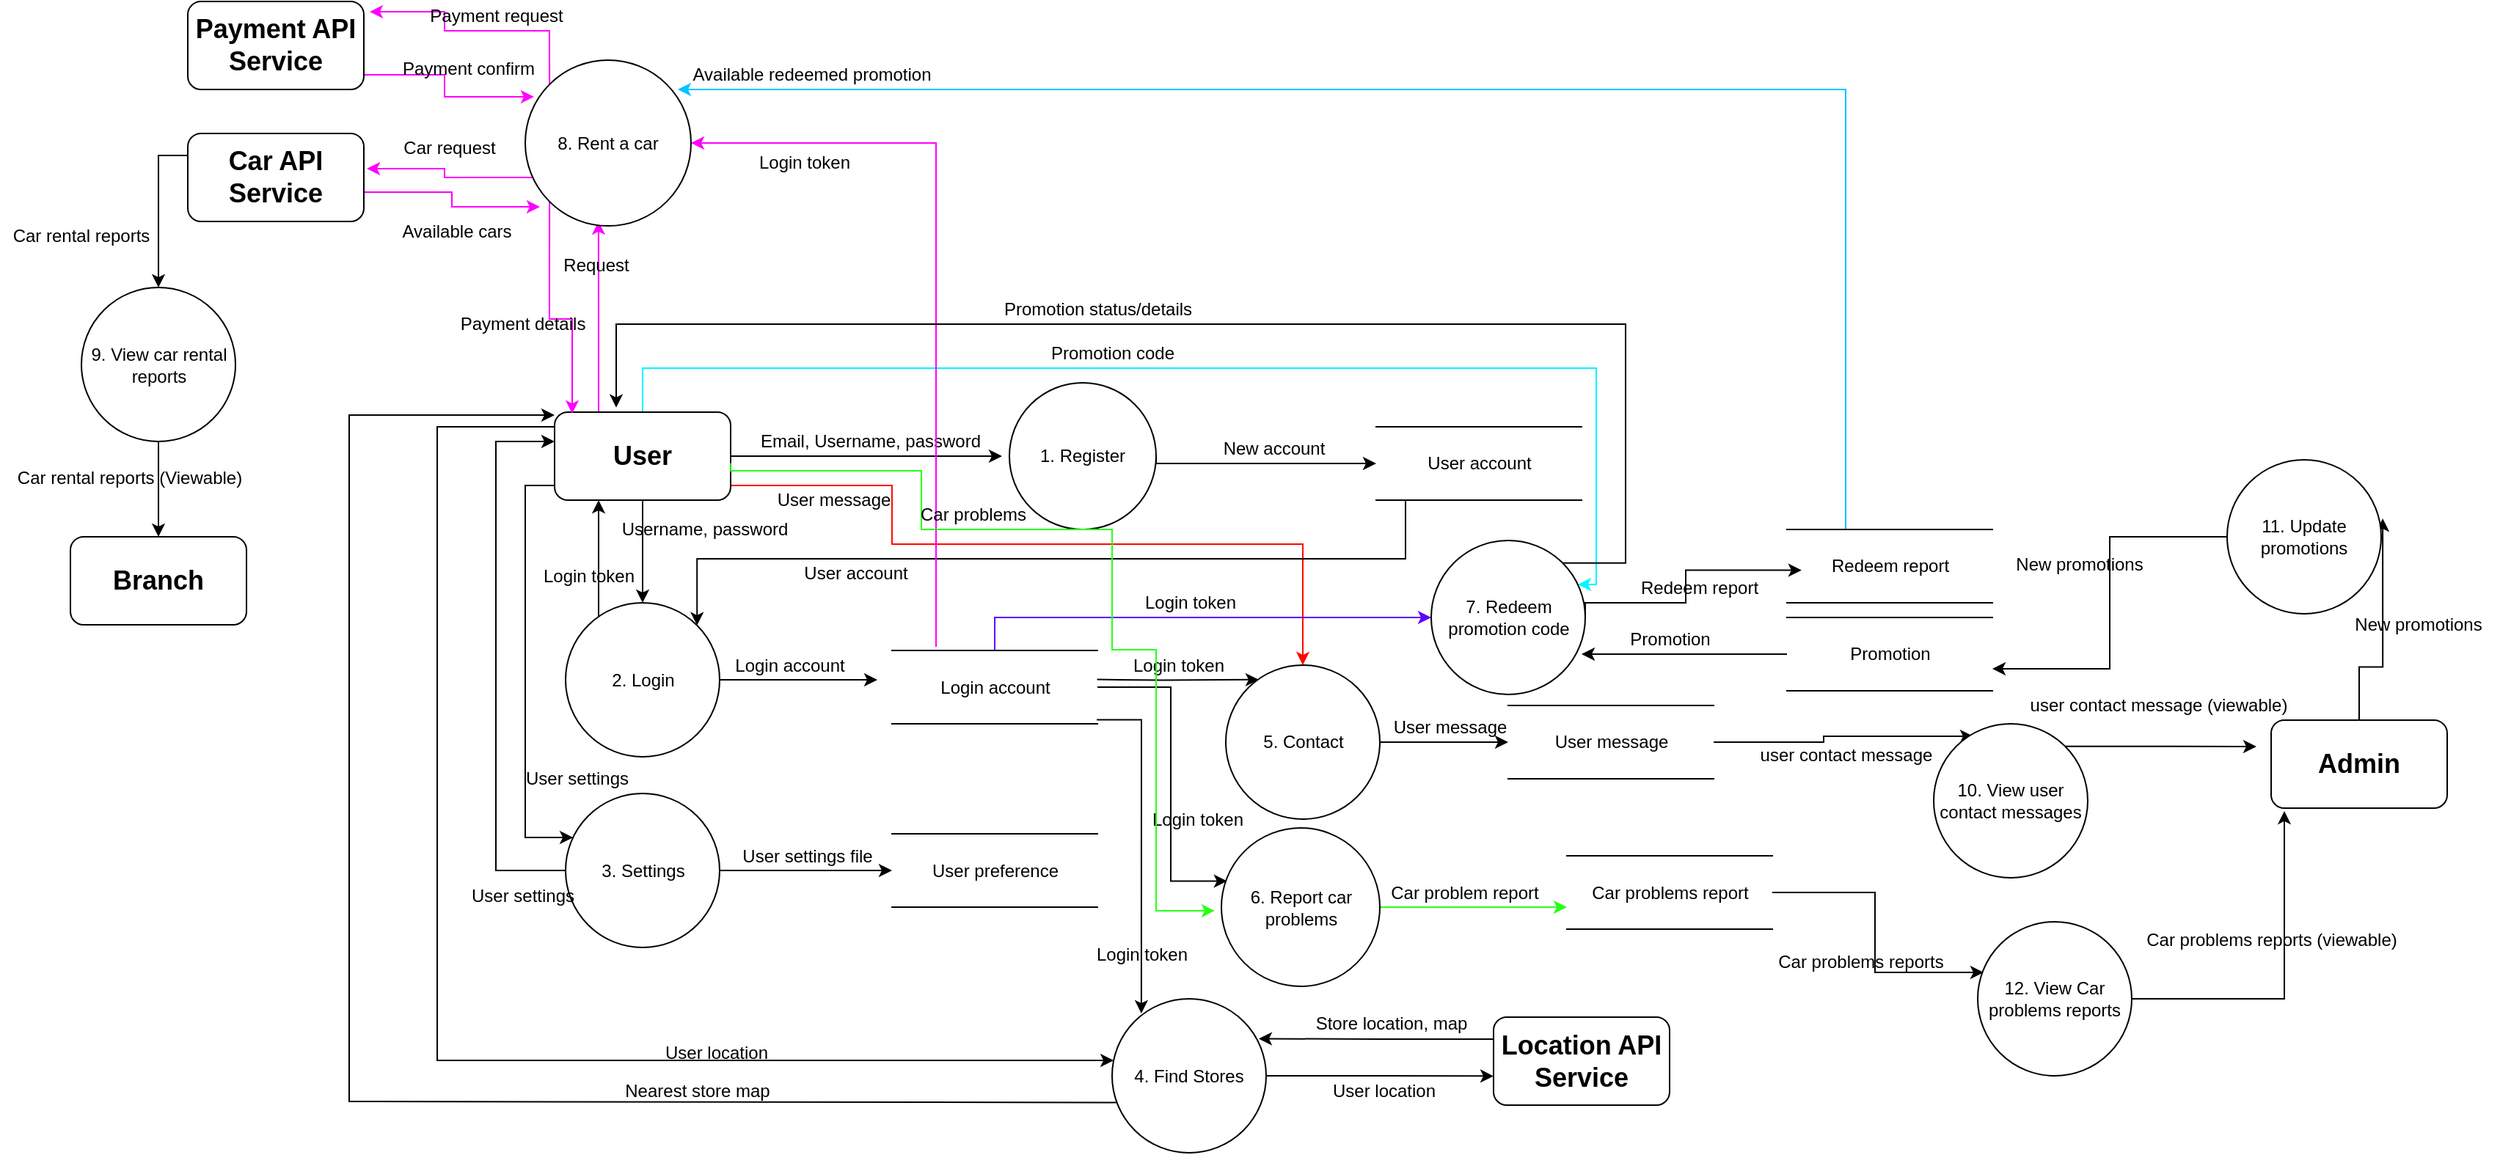 <mxfile version="12.3.3" type="device" pages="1"><diagram id="2X-rle6W2fqOqp_ALnJU" name="Page-1"><mxGraphModel dx="1870" dy="2227" grid="1" gridSize="10" guides="1" tooltips="1" connect="1" arrows="1" fold="1" page="1" pageScale="1" pageWidth="850" pageHeight="1100" math="0" shadow="0"><root><mxCell id="0"/><mxCell id="1" parent="0"/><mxCell id="twBC4N0qRan5lzGOj9nU-288" style="edgeStyle=orthogonalEdgeStyle;rounded=0;orthogonalLoop=1;jettySize=auto;html=1;exitX=1;exitY=0.5;exitDx=0;exitDy=0;entryX=0;entryY=0.375;entryDx=0;entryDy=0;entryPerimeter=0;" edge="1" parent="1" source="twBC4N0qRan5lzGOj9nU-211"><mxGeometry relative="1" as="geometry"><mxPoint x="345" y="70" as="targetPoint"/></mxGeometry></mxCell><mxCell id="twBC4N0qRan5lzGOj9nU-298" style="edgeStyle=orthogonalEdgeStyle;rounded=0;orthogonalLoop=1;jettySize=auto;html=1;exitX=0.5;exitY=1;exitDx=0;exitDy=0;" edge="1" parent="1" source="twBC4N0qRan5lzGOj9nU-211"><mxGeometry relative="1" as="geometry"><mxPoint x="100" y="170" as="targetPoint"/></mxGeometry></mxCell><mxCell id="twBC4N0qRan5lzGOj9nU-312" style="edgeStyle=orthogonalEdgeStyle;rounded=0;orthogonalLoop=1;jettySize=auto;html=1;exitX=0;exitY=0.5;exitDx=0;exitDy=0;" edge="1" parent="1" source="twBC4N0qRan5lzGOj9nU-211" target="twBC4N0qRan5lzGOj9nU-311"><mxGeometry relative="1" as="geometry"><Array as="points"><mxPoint x="40" y="90"/><mxPoint x="20" y="90"/><mxPoint x="20" y="330"/></Array></mxGeometry></mxCell><mxCell id="twBC4N0qRan5lzGOj9nU-353" style="edgeStyle=orthogonalEdgeStyle;rounded=0;orthogonalLoop=1;jettySize=auto;html=1;exitX=1;exitY=0.75;exitDx=0;exitDy=0;strokeColor=#FF0800;" edge="1" parent="1" source="twBC4N0qRan5lzGOj9nU-211" target="twBC4N0qRan5lzGOj9nU-352"><mxGeometry relative="1" as="geometry"><Array as="points"><mxPoint x="160" y="90"/><mxPoint x="270" y="90"/><mxPoint x="270" y="130"/><mxPoint x="550" y="130"/></Array></mxGeometry></mxCell><mxCell id="twBC4N0qRan5lzGOj9nU-381" style="edgeStyle=orthogonalEdgeStyle;rounded=0;orthogonalLoop=1;jettySize=auto;html=1;entryX=0.952;entryY=0.286;entryDx=0;entryDy=0;entryPerimeter=0;strokeColor=#03F7FF;" edge="1" parent="1" source="twBC4N0qRan5lzGOj9nU-211" target="twBC4N0qRan5lzGOj9nU-377"><mxGeometry relative="1" as="geometry"><Array as="points"><mxPoint x="100" y="10"/><mxPoint x="750" y="10"/></Array></mxGeometry></mxCell><mxCell id="twBC4N0qRan5lzGOj9nU-392" style="edgeStyle=orthogonalEdgeStyle;rounded=0;orthogonalLoop=1;jettySize=auto;html=1;exitX=0.25;exitY=0;exitDx=0;exitDy=0;strokeColor=#FF00FF;entryX=0.442;entryY=0.973;entryDx=0;entryDy=0;entryPerimeter=0;" edge="1" parent="1" source="twBC4N0qRan5lzGOj9nU-211" target="twBC4N0qRan5lzGOj9nU-388"><mxGeometry relative="1" as="geometry"><mxPoint x="70" y="-40" as="targetPoint"/><Array as="points"/></mxGeometry></mxCell><mxCell id="twBC4N0qRan5lzGOj9nU-211" value="&lt;font style=&quot;font-size: 18px&quot;&gt;&lt;b&gt;&lt;font style=&quot;font-size: 18px&quot;&gt;User&lt;/font&gt;&lt;/b&gt;&lt;/font&gt;" style="rounded=1;whiteSpace=wrap;html=1;" vertex="1" parent="1"><mxGeometry x="40" y="40" width="120" height="60" as="geometry"/></mxCell><mxCell id="twBC4N0qRan5lzGOj9nU-289" value="Email, Username, password" style="text;html=1;align=center;verticalAlign=middle;resizable=0;points=[];;autosize=1;" vertex="1" parent="1"><mxGeometry x="170" y="50" width="170" height="20" as="geometry"/></mxCell><mxCell id="twBC4N0qRan5lzGOj9nU-295" style="edgeStyle=orthogonalEdgeStyle;rounded=0;orthogonalLoop=1;jettySize=auto;html=1;exitX=1;exitY=0.5;exitDx=0;exitDy=0;" edge="1" parent="1" source="twBC4N0qRan5lzGOj9nU-299" target="twBC4N0qRan5lzGOj9nU-291"><mxGeometry relative="1" as="geometry"><mxPoint x="459.529" y="75" as="sourcePoint"/><Array as="points"><mxPoint x="450" y="75"/></Array></mxGeometry></mxCell><mxCell id="twBC4N0qRan5lzGOj9nU-308" style="edgeStyle=orthogonalEdgeStyle;rounded=0;orthogonalLoop=1;jettySize=auto;html=1;exitX=0.5;exitY=1;exitDx=0;exitDy=0;entryX=1;entryY=0;entryDx=0;entryDy=0;" edge="1" parent="1" source="twBC4N0qRan5lzGOj9nU-291" target="twBC4N0qRan5lzGOj9nU-301"><mxGeometry relative="1" as="geometry"><Array as="points"><mxPoint x="620" y="100"/><mxPoint x="620" y="140"/><mxPoint x="137" y="140"/></Array></mxGeometry></mxCell><mxCell id="twBC4N0qRan5lzGOj9nU-291" value="User account" style="html=1;dashed=0;whitespace=wrap;shape=partialRectangle;right=0;left=0;fillColor=none;" vertex="1" parent="1"><mxGeometry x="600" y="50" width="140" height="50" as="geometry"/></mxCell><mxCell id="twBC4N0qRan5lzGOj9nU-297" value="New account" style="text;html=1;align=center;verticalAlign=middle;resizable=0;points=[];;autosize=1;" vertex="1" parent="1"><mxGeometry x="485" y="55" width="90" height="20" as="geometry"/></mxCell><mxCell id="twBC4N0qRan5lzGOj9nU-299" value="1. Register" style="ellipse;whiteSpace=wrap;html=1;aspect=fixed;" vertex="1" parent="1"><mxGeometry x="350" y="20" width="100" height="100" as="geometry"/></mxCell><mxCell id="twBC4N0qRan5lzGOj9nU-303" style="edgeStyle=orthogonalEdgeStyle;rounded=0;orthogonalLoop=1;jettySize=auto;html=1;" edge="1" parent="1" source="twBC4N0qRan5lzGOj9nU-301"><mxGeometry relative="1" as="geometry"><mxPoint x="260" y="222.5" as="targetPoint"/></mxGeometry></mxCell><mxCell id="twBC4N0qRan5lzGOj9nU-301" value="2. Login" style="ellipse;whiteSpace=wrap;html=1;aspect=fixed;" vertex="1" parent="1"><mxGeometry x="47.5" y="170" width="105" height="105" as="geometry"/></mxCell><mxCell id="twBC4N0qRan5lzGOj9nU-302" value="Username, password" style="text;html=1;align=center;verticalAlign=middle;resizable=0;points=[];;autosize=1;" vertex="1" parent="1"><mxGeometry x="71.5" y="110" width="140" height="20" as="geometry"/></mxCell><mxCell id="twBC4N0qRan5lzGOj9nU-304" value="User preference" style="html=1;dashed=0;whitespace=wrap;shape=partialRectangle;right=0;left=0;fillColor=none;" vertex="1" parent="1"><mxGeometry x="270" y="327.5" width="140" height="50" as="geometry"/></mxCell><mxCell id="twBC4N0qRan5lzGOj9nU-305" value="Login account" style="text;html=1;align=center;verticalAlign=middle;resizable=0;points=[];;autosize=1;" vertex="1" parent="1"><mxGeometry x="155" y="202.5" width="90" height="20" as="geometry"/></mxCell><mxCell id="twBC4N0qRan5lzGOj9nU-306" value="" style="endArrow=classic;html=1;" edge="1" parent="1"><mxGeometry width="50" height="50" relative="1" as="geometry"><mxPoint x="70" y="180" as="sourcePoint"/><mxPoint x="70" y="100" as="targetPoint"/></mxGeometry></mxCell><mxCell id="twBC4N0qRan5lzGOj9nU-307" value="Login token" style="text;html=1;align=center;verticalAlign=middle;resizable=0;points=[];;autosize=1;" vertex="1" parent="1"><mxGeometry x="23" y="142" width="80" height="20" as="geometry"/></mxCell><mxCell id="twBC4N0qRan5lzGOj9nU-309" value="User account" style="text;html=1;align=center;verticalAlign=middle;resizable=0;points=[];;autosize=1;" vertex="1" parent="1"><mxGeometry x="200" y="140" width="90" height="20" as="geometry"/></mxCell><mxCell id="twBC4N0qRan5lzGOj9nU-313" style="edgeStyle=orthogonalEdgeStyle;rounded=0;orthogonalLoop=1;jettySize=auto;html=1;exitX=1;exitY=0.5;exitDx=0;exitDy=0;entryX=0;entryY=0.5;entryDx=0;entryDy=0;" edge="1" parent="1" source="twBC4N0qRan5lzGOj9nU-311" target="twBC4N0qRan5lzGOj9nU-304"><mxGeometry relative="1" as="geometry"><mxPoint x="210" y="353" as="targetPoint"/></mxGeometry></mxCell><mxCell id="twBC4N0qRan5lzGOj9nU-333" style="edgeStyle=orthogonalEdgeStyle;rounded=0;orthogonalLoop=1;jettySize=auto;html=1;exitX=0;exitY=0.5;exitDx=0;exitDy=0;" edge="1" parent="1" source="twBC4N0qRan5lzGOj9nU-311"><mxGeometry relative="1" as="geometry"><mxPoint x="40" y="60" as="targetPoint"/><Array as="points"><mxPoint y="353"/><mxPoint y="60"/></Array></mxGeometry></mxCell><mxCell id="twBC4N0qRan5lzGOj9nU-311" value="3. Settings" style="ellipse;whiteSpace=wrap;html=1;aspect=fixed;" vertex="1" parent="1"><mxGeometry x="47.5" y="300" width="105" height="105" as="geometry"/></mxCell><mxCell id="twBC4N0qRan5lzGOj9nU-346" style="edgeStyle=orthogonalEdgeStyle;rounded=0;orthogonalLoop=1;jettySize=auto;html=1;entryX=0.19;entryY=0.095;entryDx=0;entryDy=0;entryPerimeter=0;exitX=0.997;exitY=0.946;exitDx=0;exitDy=0;exitPerimeter=0;" edge="1" parent="1" source="twBC4N0qRan5lzGOj9nU-314" target="twBC4N0qRan5lzGOj9nU-322"><mxGeometry relative="1" as="geometry"><mxPoint x="480.0" y="440" as="targetPoint"/><mxPoint x="410" y="240" as="sourcePoint"/><Array as="points"><mxPoint x="440" y="250"/></Array></mxGeometry></mxCell><mxCell id="twBC4N0qRan5lzGOj9nU-366" style="edgeStyle=orthogonalEdgeStyle;rounded=0;orthogonalLoop=1;jettySize=auto;html=1;exitX=1;exitY=0.5;exitDx=0;exitDy=0;strokeColor=#000000;entryX=0.036;entryY=0.336;entryDx=0;entryDy=0;entryPerimeter=0;" edge="1" parent="1" source="twBC4N0qRan5lzGOj9nU-314" target="twBC4N0qRan5lzGOj9nU-365"><mxGeometry relative="1" as="geometry"><Array as="points"><mxPoint x="460" y="227"/><mxPoint x="460" y="360"/></Array></mxGeometry></mxCell><mxCell id="twBC4N0qRan5lzGOj9nU-379" style="edgeStyle=orthogonalEdgeStyle;rounded=0;orthogonalLoop=1;jettySize=auto;html=1;exitX=0.5;exitY=0;exitDx=0;exitDy=0;strokeColor=#5D00FF;" edge="1" parent="1" source="twBC4N0qRan5lzGOj9nU-314" target="twBC4N0qRan5lzGOj9nU-377"><mxGeometry relative="1" as="geometry"><Array as="points"><mxPoint x="340" y="180"/></Array></mxGeometry></mxCell><mxCell id="twBC4N0qRan5lzGOj9nU-389" style="edgeStyle=orthogonalEdgeStyle;rounded=0;orthogonalLoop=1;jettySize=auto;html=1;entryX=1;entryY=0.5;entryDx=0;entryDy=0;strokeColor=#FF00FF;" edge="1" parent="1" target="twBC4N0qRan5lzGOj9nU-388"><mxGeometry relative="1" as="geometry"><mxPoint x="300" y="200" as="sourcePoint"/><Array as="points"><mxPoint x="300" y="-143"/></Array></mxGeometry></mxCell><mxCell id="twBC4N0qRan5lzGOj9nU-314" value="Login account" style="html=1;dashed=0;whitespace=wrap;shape=partialRectangle;right=0;left=0;fillColor=none;" vertex="1" parent="1"><mxGeometry x="270" y="202.5" width="140" height="50" as="geometry"/></mxCell><mxCell id="twBC4N0qRan5lzGOj9nU-315" value="User settings file" style="text;html=1;align=center;verticalAlign=middle;resizable=0;points=[];;autosize=1;" vertex="1" parent="1"><mxGeometry x="156.5" y="332.5" width="110" height="20" as="geometry"/></mxCell><mxCell id="twBC4N0qRan5lzGOj9nU-316" value="User settings" style="text;html=1;align=center;verticalAlign=middle;resizable=0;points=[];;autosize=1;" vertex="1" parent="1"><mxGeometry x="10" y="280" width="90" height="20" as="geometry"/></mxCell><mxCell id="twBC4N0qRan5lzGOj9nU-349" style="edgeStyle=orthogonalEdgeStyle;rounded=0;orthogonalLoop=1;jettySize=auto;html=1;exitX=1;exitY=0.5;exitDx=0;exitDy=0;entryX=0;entryY=0.67;entryDx=0;entryDy=0;entryPerimeter=0;" edge="1" parent="1" source="twBC4N0qRan5lzGOj9nU-322" target="twBC4N0qRan5lzGOj9nU-332"><mxGeometry relative="1" as="geometry"/></mxCell><mxCell id="twBC4N0qRan5lzGOj9nU-350" style="edgeStyle=orthogonalEdgeStyle;rounded=0;orthogonalLoop=1;jettySize=auto;html=1;exitX=0.045;exitY=0.673;exitDx=0;exitDy=0;exitPerimeter=0;" edge="1" parent="1" source="twBC4N0qRan5lzGOj9nU-322"><mxGeometry relative="1" as="geometry"><mxPoint x="40" y="42" as="targetPoint"/><Array as="points"><mxPoint x="420" y="511"/><mxPoint x="-100" y="510"/><mxPoint x="-100" y="42"/></Array></mxGeometry></mxCell><mxCell id="twBC4N0qRan5lzGOj9nU-322" value="4. Find Stores" style="ellipse;whiteSpace=wrap;html=1;aspect=fixed;" vertex="1" parent="1"><mxGeometry x="420" y="440" width="105" height="105" as="geometry"/></mxCell><mxCell id="twBC4N0qRan5lzGOj9nU-330" style="edgeStyle=orthogonalEdgeStyle;rounded=0;orthogonalLoop=1;jettySize=auto;html=1;exitX=0;exitY=0.5;exitDx=0;exitDy=0;" edge="1" parent="1" source="twBC4N0qRan5lzGOj9nU-211" target="twBC4N0qRan5lzGOj9nU-322"><mxGeometry relative="1" as="geometry"><mxPoint x="40" y="70" as="sourcePoint"/><mxPoint x="-30" y="405" as="targetPoint"/><Array as="points"><mxPoint x="40" y="50"/><mxPoint x="-40" y="50"/><mxPoint x="-40" y="482"/></Array></mxGeometry></mxCell><mxCell id="twBC4N0qRan5lzGOj9nU-347" style="edgeStyle=orthogonalEdgeStyle;rounded=0;orthogonalLoop=1;jettySize=auto;html=1;exitX=0;exitY=0.25;exitDx=0;exitDy=0;entryX=0.952;entryY=0.259;entryDx=0;entryDy=0;entryPerimeter=0;" edge="1" parent="1" source="twBC4N0qRan5lzGOj9nU-332" target="twBC4N0qRan5lzGOj9nU-322"><mxGeometry relative="1" as="geometry"/></mxCell><mxCell id="twBC4N0qRan5lzGOj9nU-332" value="&lt;font style=&quot;font-size: 18px&quot;&gt;&lt;b&gt;Location API Service&lt;/b&gt;&lt;/font&gt;" style="rounded=1;whiteSpace=wrap;html=1;" vertex="1" parent="1"><mxGeometry x="680" y="452.5" width="120" height="60" as="geometry"/></mxCell><mxCell id="twBC4N0qRan5lzGOj9nU-334" value="User settings" style="text;html=1;align=center;verticalAlign=middle;resizable=0;points=[];;autosize=1;" vertex="1" parent="1"><mxGeometry x="-27" y="360" width="90" height="20" as="geometry"/></mxCell><mxCell id="twBC4N0qRan5lzGOj9nU-336" value="User location" style="text;html=1;align=center;verticalAlign=middle;resizable=0;points=[];;autosize=1;" vertex="1" parent="1"><mxGeometry x="560" y="492.5" width="90" height="20" as="geometry"/></mxCell><mxCell id="twBC4N0qRan5lzGOj9nU-341" value="Store location, map" style="text;html=1;align=center;verticalAlign=middle;resizable=0;points=[];;autosize=1;" vertex="1" parent="1"><mxGeometry x="550" y="447" width="120" height="20" as="geometry"/></mxCell><mxCell id="twBC4N0qRan5lzGOj9nU-345" value="User location" style="text;html=1;align=center;verticalAlign=middle;resizable=0;points=[];;autosize=1;" vertex="1" parent="1"><mxGeometry x="105" y="467" width="90" height="20" as="geometry"/></mxCell><mxCell id="twBC4N0qRan5lzGOj9nU-351" value="Nearest store map" style="text;html=1;align=center;verticalAlign=middle;resizable=0;points=[];;autosize=1;" vertex="1" parent="1"><mxGeometry x="76.5" y="492.5" width="120" height="20" as="geometry"/></mxCell><mxCell id="twBC4N0qRan5lzGOj9nU-363" style="edgeStyle=orthogonalEdgeStyle;rounded=0;orthogonalLoop=1;jettySize=auto;html=1;exitX=1;exitY=0.5;exitDx=0;exitDy=0;strokeColor=#000000;" edge="1" parent="1" source="twBC4N0qRan5lzGOj9nU-352" target="twBC4N0qRan5lzGOj9nU-362"><mxGeometry relative="1" as="geometry"/></mxCell><mxCell id="twBC4N0qRan5lzGOj9nU-352" value="5. Contact" style="ellipse;whiteSpace=wrap;html=1;aspect=fixed;" vertex="1" parent="1"><mxGeometry x="497.5" y="212.5" width="105" height="105" as="geometry"/></mxCell><mxCell id="twBC4N0qRan5lzGOj9nU-354" value="User message" style="text;html=1;align=center;verticalAlign=middle;resizable=0;points=[];;autosize=1;" vertex="1" parent="1"><mxGeometry x="180" y="90" width="100" height="20" as="geometry"/></mxCell><mxCell id="twBC4N0qRan5lzGOj9nU-359" style="edgeStyle=orthogonalEdgeStyle;rounded=0;orthogonalLoop=1;jettySize=auto;html=1;entryX=0.214;entryY=0.094;entryDx=0;entryDy=0;entryPerimeter=0;" edge="1" parent="1" target="twBC4N0qRan5lzGOj9nU-352"><mxGeometry relative="1" as="geometry"><mxPoint x="439.431" y="431.966" as="targetPoint"/><mxPoint x="409.776" y="222.31" as="sourcePoint"/><Array as="points"/></mxGeometry></mxCell><mxCell id="twBC4N0qRan5lzGOj9nU-360" value="Login token" style="text;html=1;align=center;verticalAlign=middle;resizable=0;points=[];;autosize=1;" vertex="1" parent="1"><mxGeometry x="425" y="202.5" width="80" height="20" as="geometry"/></mxCell><mxCell id="twBC4N0qRan5lzGOj9nU-361" value="Login token" style="text;html=1;align=center;verticalAlign=middle;resizable=0;points=[];;autosize=1;" vertex="1" parent="1"><mxGeometry x="400" y="400" width="80" height="20" as="geometry"/></mxCell><mxCell id="twBC4N0qRan5lzGOj9nU-436" style="edgeStyle=orthogonalEdgeStyle;rounded=0;orthogonalLoop=1;jettySize=auto;html=1;exitX=1;exitY=0.5;exitDx=0;exitDy=0;entryX=0.257;entryY=0.081;entryDx=0;entryDy=0;entryPerimeter=0;strokeColor=#000000;" edge="1" parent="1" source="twBC4N0qRan5lzGOj9nU-362" target="twBC4N0qRan5lzGOj9nU-432"><mxGeometry relative="1" as="geometry"/></mxCell><mxCell id="twBC4N0qRan5lzGOj9nU-362" value="User message" style="html=1;dashed=0;whitespace=wrap;shape=partialRectangle;right=0;left=0;fillColor=none;" vertex="1" parent="1"><mxGeometry x="690" y="240" width="140" height="50" as="geometry"/></mxCell><mxCell id="twBC4N0qRan5lzGOj9nU-364" value="User message" style="text;html=1;align=center;verticalAlign=middle;resizable=0;points=[];;autosize=1;" vertex="1" parent="1"><mxGeometry x="600" y="245" width="100" height="20" as="geometry"/></mxCell><mxCell id="twBC4N0qRan5lzGOj9nU-374" style="edgeStyle=orthogonalEdgeStyle;rounded=0;orthogonalLoop=1;jettySize=auto;html=1;entryX=0;entryY=0.7;entryDx=0;entryDy=0;entryPerimeter=0;strokeColor=#29FF19;" edge="1" parent="1" source="twBC4N0qRan5lzGOj9nU-365" target="twBC4N0qRan5lzGOj9nU-368"><mxGeometry relative="1" as="geometry"/></mxCell><mxCell id="twBC4N0qRan5lzGOj9nU-365" value="6. Report car problems" style="ellipse;whiteSpace=wrap;html=1;aspect=fixed;strokeColor=#000000;" vertex="1" parent="1"><mxGeometry x="494.5" y="323.5" width="108" height="108" as="geometry"/></mxCell><mxCell id="twBC4N0qRan5lzGOj9nU-367" value="Login token" style="text;html=1;align=center;verticalAlign=middle;resizable=0;points=[];;autosize=1;" vertex="1" parent="1"><mxGeometry x="437.5" y="307.5" width="80" height="20" as="geometry"/></mxCell><mxCell id="twBC4N0qRan5lzGOj9nU-445" style="edgeStyle=orthogonalEdgeStyle;rounded=0;orthogonalLoop=1;jettySize=auto;html=1;exitX=1;exitY=0.5;exitDx=0;exitDy=0;entryX=0.038;entryY=0.329;entryDx=0;entryDy=0;entryPerimeter=0;strokeColor=#000000;" edge="1" parent="1" source="twBC4N0qRan5lzGOj9nU-368" target="twBC4N0qRan5lzGOj9nU-444"><mxGeometry relative="1" as="geometry"/></mxCell><mxCell id="twBC4N0qRan5lzGOj9nU-368" value="Car problems report" style="html=1;dashed=0;whitespace=wrap;shape=partialRectangle;right=0;left=0;fillColor=none;" vertex="1" parent="1"><mxGeometry x="730" y="342.5" width="140" height="50" as="geometry"/></mxCell><mxCell id="twBC4N0qRan5lzGOj9nU-372" style="edgeStyle=orthogonalEdgeStyle;rounded=0;orthogonalLoop=1;jettySize=auto;html=1;exitX=1;exitY=0.75;exitDx=0;exitDy=0;strokeColor=#29FF19;entryX=-0.042;entryY=0.523;entryDx=0;entryDy=0;entryPerimeter=0;" edge="1" parent="1" target="twBC4N0qRan5lzGOj9nU-365"><mxGeometry relative="1" as="geometry"><mxPoint x="160.143" y="74.786" as="sourcePoint"/><mxPoint x="550" y="202" as="targetPoint"/><Array as="points"><mxPoint x="160" y="80"/><mxPoint x="290" y="80"/><mxPoint x="290" y="120"/><mxPoint x="420" y="120"/><mxPoint x="420" y="202"/><mxPoint x="450" y="202"/><mxPoint x="450" y="380"/></Array></mxGeometry></mxCell><mxCell id="twBC4N0qRan5lzGOj9nU-373" value="Car problems" style="text;html=1;align=center;verticalAlign=middle;resizable=0;points=[];;autosize=1;" vertex="1" parent="1"><mxGeometry x="280" y="100" width="90" height="20" as="geometry"/></mxCell><mxCell id="twBC4N0qRan5lzGOj9nU-375" value="Car problem report" style="text;html=1;align=center;verticalAlign=middle;resizable=0;points=[];;autosize=1;" vertex="1" parent="1"><mxGeometry x="600" y="357.5" width="120" height="20" as="geometry"/></mxCell><mxCell id="twBC4N0qRan5lzGOj9nU-384" style="edgeStyle=orthogonalEdgeStyle;rounded=0;orthogonalLoop=1;jettySize=auto;html=1;exitX=1;exitY=0.5;exitDx=0;exitDy=0;entryX=0.071;entryY=0.556;entryDx=0;entryDy=0;entryPerimeter=0;strokeColor=#000000;" edge="1" parent="1" source="twBC4N0qRan5lzGOj9nU-377" target="twBC4N0qRan5lzGOj9nU-383"><mxGeometry relative="1" as="geometry"><Array as="points"><mxPoint x="743" y="170"/><mxPoint x="811" y="170"/><mxPoint x="811" y="148"/></Array></mxGeometry></mxCell><mxCell id="twBC4N0qRan5lzGOj9nU-386" style="edgeStyle=orthogonalEdgeStyle;rounded=0;orthogonalLoop=1;jettySize=auto;html=1;exitX=1;exitY=0;exitDx=0;exitDy=0;entryX=0.35;entryY=-0.052;entryDx=0;entryDy=0;entryPerimeter=0;strokeColor=#000000;" edge="1" parent="1" source="twBC4N0qRan5lzGOj9nU-377" target="twBC4N0qRan5lzGOj9nU-211"><mxGeometry relative="1" as="geometry"><Array as="points"><mxPoint x="770" y="143"/><mxPoint x="770" y="-20"/><mxPoint x="82" y="-20"/></Array></mxGeometry></mxCell><mxCell id="twBC4N0qRan5lzGOj9nU-377" value="7. Redeem promotion code" style="ellipse;whiteSpace=wrap;html=1;aspect=fixed;" vertex="1" parent="1"><mxGeometry x="637.5" y="127.5" width="105" height="105" as="geometry"/></mxCell><mxCell id="twBC4N0qRan5lzGOj9nU-380" value="Login token" style="text;html=1;align=center;verticalAlign=middle;resizable=0;points=[];;autosize=1;" vertex="1" parent="1"><mxGeometry x="432.5" y="160" width="80" height="20" as="geometry"/></mxCell><mxCell id="twBC4N0qRan5lzGOj9nU-382" value="Promotion code" style="text;html=1;align=center;verticalAlign=middle;resizable=0;points=[];;autosize=1;" vertex="1" parent="1"><mxGeometry x="370" y="-10" width="100" height="20" as="geometry"/></mxCell><mxCell id="twBC4N0qRan5lzGOj9nU-415" style="edgeStyle=orthogonalEdgeStyle;rounded=0;orthogonalLoop=1;jettySize=auto;html=1;exitX=0.5;exitY=0;exitDx=0;exitDy=0;entryX=0.92;entryY=0.177;entryDx=0;entryDy=0;entryPerimeter=0;strokeColor=#00C3FF;" edge="1" parent="1" source="twBC4N0qRan5lzGOj9nU-383" target="twBC4N0qRan5lzGOj9nU-388"><mxGeometry relative="1" as="geometry"><Array as="points"><mxPoint x="920" y="120"/><mxPoint x="920" y="-180"/></Array></mxGeometry></mxCell><mxCell id="twBC4N0qRan5lzGOj9nU-383" value="Redeem report" style="html=1;dashed=0;whitespace=wrap;shape=partialRectangle;right=0;left=0;fillColor=none;" vertex="1" parent="1"><mxGeometry x="880" y="120" width="140" height="50" as="geometry"/></mxCell><mxCell id="twBC4N0qRan5lzGOj9nU-385" value="Redeem report" style="text;html=1;align=center;verticalAlign=middle;resizable=0;points=[];;autosize=1;" vertex="1" parent="1"><mxGeometry x="770" y="150" width="100" height="20" as="geometry"/></mxCell><mxCell id="twBC4N0qRan5lzGOj9nU-387" value="Promotion status/details" style="text;html=1;align=center;verticalAlign=middle;resizable=0;points=[];;autosize=1;" vertex="1" parent="1"><mxGeometry x="335" y="-40" width="150" height="20" as="geometry"/></mxCell><mxCell id="twBC4N0qRan5lzGOj9nU-395" style="edgeStyle=orthogonalEdgeStyle;rounded=0;orthogonalLoop=1;jettySize=auto;html=1;exitX=0;exitY=1;exitDx=0;exitDy=0;entryX=0.1;entryY=0.017;entryDx=0;entryDy=0;entryPerimeter=0;strokeColor=#FF00FF;" edge="1" parent="1" source="twBC4N0qRan5lzGOj9nU-388" target="twBC4N0qRan5lzGOj9nU-211"><mxGeometry relative="1" as="geometry"/></mxCell><mxCell id="twBC4N0qRan5lzGOj9nU-403" style="edgeStyle=orthogonalEdgeStyle;rounded=0;orthogonalLoop=1;jettySize=auto;html=1;exitX=0;exitY=1;exitDx=0;exitDy=0;entryX=1.017;entryY=0.4;entryDx=0;entryDy=0;entryPerimeter=0;strokeColor=#FF00FF;" edge="1" parent="1" source="twBC4N0qRan5lzGOj9nU-388" target="twBC4N0qRan5lzGOj9nU-398"><mxGeometry relative="1" as="geometry"><Array as="points"><mxPoint x="37" y="-120"/><mxPoint x="-35" y="-120"/><mxPoint x="-35" y="-126"/></Array></mxGeometry></mxCell><mxCell id="twBC4N0qRan5lzGOj9nU-406" style="edgeStyle=orthogonalEdgeStyle;rounded=0;orthogonalLoop=1;jettySize=auto;html=1;exitX=0;exitY=0;exitDx=0;exitDy=0;entryX=1.033;entryY=0.117;entryDx=0;entryDy=0;entryPerimeter=0;strokeColor=#FF00FF;" edge="1" parent="1" source="twBC4N0qRan5lzGOj9nU-388" target="twBC4N0qRan5lzGOj9nU-397"><mxGeometry relative="1" as="geometry"><Array as="points"><mxPoint x="37" y="-220"/><mxPoint x="-35" y="-220"/><mxPoint x="-35" y="-233"/></Array></mxGeometry></mxCell><mxCell id="twBC4N0qRan5lzGOj9nU-388" value="8. Rent a car" style="ellipse;whiteSpace=wrap;html=1;aspect=fixed;strokeColor=#000000;" vertex="1" parent="1"><mxGeometry x="20" y="-200" width="113" height="113" as="geometry"/></mxCell><mxCell id="twBC4N0qRan5lzGOj9nU-391" value="Login token" style="text;html=1;align=center;verticalAlign=middle;resizable=0;points=[];;autosize=1;" vertex="1" parent="1"><mxGeometry x="170" y="-140" width="80" height="20" as="geometry"/></mxCell><mxCell id="twBC4N0qRan5lzGOj9nU-394" value="Request" style="text;html=1;align=center;verticalAlign=middle;resizable=0;points=[];;autosize=1;" vertex="1" parent="1"><mxGeometry x="37.5" y="-70" width="60" height="20" as="geometry"/></mxCell><mxCell id="twBC4N0qRan5lzGOj9nU-396" value="Payment details" style="text;html=1;align=center;verticalAlign=middle;resizable=0;points=[];;autosize=1;" vertex="1" parent="1"><mxGeometry x="-32" y="-30" width="100" height="20" as="geometry"/></mxCell><mxCell id="twBC4N0qRan5lzGOj9nU-408" style="edgeStyle=orthogonalEdgeStyle;rounded=0;orthogonalLoop=1;jettySize=auto;html=1;exitX=1;exitY=0.5;exitDx=0;exitDy=0;entryX=0.053;entryY=0.221;entryDx=0;entryDy=0;entryPerimeter=0;strokeColor=#FF00FF;" edge="1" parent="1" source="twBC4N0qRan5lzGOj9nU-397" target="twBC4N0qRan5lzGOj9nU-388"><mxGeometry relative="1" as="geometry"><Array as="points"><mxPoint x="-90" y="-190"/><mxPoint x="-35" y="-190"/><mxPoint x="-35" y="-175"/></Array></mxGeometry></mxCell><mxCell id="twBC4N0qRan5lzGOj9nU-397" value="&lt;b&gt;&lt;font style=&quot;font-size: 18px&quot;&gt;Payment API Service&lt;/font&gt;&lt;/b&gt;" style="rounded=1;whiteSpace=wrap;html=1;" vertex="1" parent="1"><mxGeometry x="-210" y="-240" width="120" height="60" as="geometry"/></mxCell><mxCell id="twBC4N0qRan5lzGOj9nU-402" style="edgeStyle=orthogonalEdgeStyle;rounded=0;orthogonalLoop=1;jettySize=auto;html=1;exitX=1;exitY=0.5;exitDx=0;exitDy=0;strokeColor=#FF00FF;" edge="1" parent="1" source="twBC4N0qRan5lzGOj9nU-398"><mxGeometry relative="1" as="geometry"><mxPoint x="30" y="-100" as="targetPoint"/><Array as="points"><mxPoint x="-90" y="-110"/><mxPoint x="-30" y="-110"/><mxPoint x="-30" y="-100"/></Array></mxGeometry></mxCell><mxCell id="twBC4N0qRan5lzGOj9nU-429" style="edgeStyle=orthogonalEdgeStyle;rounded=0;orthogonalLoop=1;jettySize=auto;html=1;exitX=0;exitY=0.25;exitDx=0;exitDy=0;strokeColor=#000000;" edge="1" parent="1" source="twBC4N0qRan5lzGOj9nU-398" target="twBC4N0qRan5lzGOj9nU-422"><mxGeometry relative="1" as="geometry"/></mxCell><mxCell id="twBC4N0qRan5lzGOj9nU-398" value="&lt;b&gt;&lt;font style=&quot;font-size: 18px&quot;&gt;Car API Service&lt;/font&gt;&lt;/b&gt;" style="rounded=1;whiteSpace=wrap;html=1;" vertex="1" parent="1"><mxGeometry x="-210" y="-150" width="120" height="60" as="geometry"/></mxCell><mxCell id="twBC4N0qRan5lzGOj9nU-404" value="Car request" style="text;html=1;align=center;verticalAlign=middle;resizable=0;points=[];;autosize=1;" vertex="1" parent="1"><mxGeometry x="-72" y="-150" width="80" height="20" as="geometry"/></mxCell><mxCell id="twBC4N0qRan5lzGOj9nU-405" value="Available cars" style="text;html=1;align=center;verticalAlign=middle;resizable=0;points=[];;autosize=1;" vertex="1" parent="1"><mxGeometry x="-72" y="-93" width="90" height="20" as="geometry"/></mxCell><mxCell id="twBC4N0qRan5lzGOj9nU-407" value="Payment request" style="text;html=1;align=center;verticalAlign=middle;resizable=0;points=[];;autosize=1;" vertex="1" parent="1"><mxGeometry x="-55" y="-240" width="110" height="20" as="geometry"/></mxCell><mxCell id="twBC4N0qRan5lzGOj9nU-409" value="Payment confirm" style="text;html=1;align=center;verticalAlign=middle;resizable=0;points=[];;autosize=1;" vertex="1" parent="1"><mxGeometry x="-74" y="-204" width="110" height="20" as="geometry"/></mxCell><mxCell id="twBC4N0qRan5lzGOj9nU-412" style="edgeStyle=orthogonalEdgeStyle;rounded=0;orthogonalLoop=1;jettySize=auto;html=1;exitX=0;exitY=0.5;exitDx=0;exitDy=0;entryX=0.976;entryY=0.738;entryDx=0;entryDy=0;entryPerimeter=0;strokeColor=#000000;" edge="1" parent="1" source="twBC4N0qRan5lzGOj9nU-410" target="twBC4N0qRan5lzGOj9nU-377"><mxGeometry relative="1" as="geometry"/></mxCell><mxCell id="twBC4N0qRan5lzGOj9nU-410" value="Promotion" style="html=1;dashed=0;whitespace=wrap;shape=partialRectangle;right=0;left=0;fillColor=none;" vertex="1" parent="1"><mxGeometry x="880" y="180" width="140" height="50" as="geometry"/></mxCell><mxCell id="twBC4N0qRan5lzGOj9nU-413" value="Promotion" style="text;html=1;align=center;verticalAlign=middle;resizable=0;points=[];;autosize=1;" vertex="1" parent="1"><mxGeometry x="765" y="185" width="70" height="20" as="geometry"/></mxCell><mxCell id="twBC4N0qRan5lzGOj9nU-440" style="edgeStyle=orthogonalEdgeStyle;rounded=0;orthogonalLoop=1;jettySize=auto;html=1;exitX=0.5;exitY=0;exitDx=0;exitDy=0;entryX=1.01;entryY=0.381;entryDx=0;entryDy=0;entryPerimeter=0;strokeColor=#000000;" edge="1" parent="1" source="twBC4N0qRan5lzGOj9nU-414" target="twBC4N0qRan5lzGOj9nU-439"><mxGeometry relative="1" as="geometry"/></mxCell><mxCell id="twBC4N0qRan5lzGOj9nU-414" value="&lt;font style=&quot;font-size: 18px&quot;&gt;&lt;b&gt;Admin&lt;/b&gt;&lt;/font&gt;" style="rounded=1;whiteSpace=wrap;html=1;strokeColor=#000000;" vertex="1" parent="1"><mxGeometry x="1210" y="250" width="120" height="60" as="geometry"/></mxCell><mxCell id="twBC4N0qRan5lzGOj9nU-421" value="Available redeemed promotion" style="text;html=1;align=center;verticalAlign=middle;resizable=0;points=[];;autosize=1;" vertex="1" parent="1"><mxGeometry x="125" y="-200" width="180" height="20" as="geometry"/></mxCell><mxCell id="twBC4N0qRan5lzGOj9nU-426" style="edgeStyle=orthogonalEdgeStyle;rounded=0;orthogonalLoop=1;jettySize=auto;html=1;exitX=0.5;exitY=1;exitDx=0;exitDy=0;strokeColor=#000000;" edge="1" parent="1" source="twBC4N0qRan5lzGOj9nU-422" target="twBC4N0qRan5lzGOj9nU-423"><mxGeometry relative="1" as="geometry"/></mxCell><mxCell id="twBC4N0qRan5lzGOj9nU-422" value="9. View car rental reports" style="ellipse;whiteSpace=wrap;html=1;aspect=fixed;" vertex="1" parent="1"><mxGeometry x="-282.5" y="-45" width="105" height="105" as="geometry"/></mxCell><mxCell id="twBC4N0qRan5lzGOj9nU-423" value="&lt;font style=&quot;font-size: 18px&quot;&gt;Branch&lt;/font&gt;" style="rounded=1;whiteSpace=wrap;html=1;fontStyle=1" vertex="1" parent="1"><mxGeometry x="-290" y="125" width="120" height="60" as="geometry"/></mxCell><mxCell id="twBC4N0qRan5lzGOj9nU-427" value="Car rental reports (Viewable)" style="text;html=1;align=center;verticalAlign=middle;resizable=0;points=[];;autosize=1;" vertex="1" parent="1"><mxGeometry x="-335" y="75" width="170" height="20" as="geometry"/></mxCell><mxCell id="twBC4N0qRan5lzGOj9nU-430" value="Car rental reports" style="text;html=1;align=center;verticalAlign=middle;resizable=0;points=[];;autosize=1;" vertex="1" parent="1"><mxGeometry x="-338" y="-90" width="110" height="20" as="geometry"/></mxCell><mxCell id="twBC4N0qRan5lzGOj9nU-434" style="edgeStyle=orthogonalEdgeStyle;rounded=0;orthogonalLoop=1;jettySize=auto;html=1;exitX=1;exitY=0;exitDx=0;exitDy=0;strokeColor=#000000;" edge="1" parent="1" source="twBC4N0qRan5lzGOj9nU-432"><mxGeometry relative="1" as="geometry"><mxPoint x="1200" y="268" as="targetPoint"/></mxGeometry></mxCell><mxCell id="twBC4N0qRan5lzGOj9nU-432" value="10. View user contact messages" style="ellipse;whiteSpace=wrap;html=1;aspect=fixed;" vertex="1" parent="1"><mxGeometry x="980" y="252.5" width="105" height="105" as="geometry"/></mxCell><mxCell id="twBC4N0qRan5lzGOj9nU-435" value="user contact message (viewable)" style="text;html=1;align=center;verticalAlign=middle;resizable=0;points=[];;autosize=1;fontStyle=0" vertex="1" parent="1"><mxGeometry x="1032.5" y="230" width="200" height="20" as="geometry"/></mxCell><mxCell id="twBC4N0qRan5lzGOj9nU-437" value="user contact message" style="text;html=1;align=center;verticalAlign=middle;resizable=0;points=[];;autosize=1;" vertex="1" parent="1"><mxGeometry x="850" y="264" width="140" height="20" as="geometry"/></mxCell><mxCell id="twBC4N0qRan5lzGOj9nU-441" style="edgeStyle=orthogonalEdgeStyle;rounded=0;orthogonalLoop=1;jettySize=auto;html=1;exitX=0;exitY=0.5;exitDx=0;exitDy=0;entryX=1;entryY=0.7;entryDx=0;entryDy=0;entryPerimeter=0;strokeColor=#000000;" edge="1" parent="1" source="twBC4N0qRan5lzGOj9nU-439" target="twBC4N0qRan5lzGOj9nU-410"><mxGeometry relative="1" as="geometry"/></mxCell><mxCell id="twBC4N0qRan5lzGOj9nU-439" value="11. Update promotions" style="ellipse;whiteSpace=wrap;html=1;aspect=fixed;" vertex="1" parent="1"><mxGeometry x="1180" y="72.5" width="105" height="105" as="geometry"/></mxCell><mxCell id="twBC4N0qRan5lzGOj9nU-442" value="New promotions" style="text;html=1;align=center;verticalAlign=middle;resizable=0;points=[];;autosize=1;" vertex="1" parent="1"><mxGeometry x="1255" y="175" width="110" height="20" as="geometry"/></mxCell><mxCell id="twBC4N0qRan5lzGOj9nU-443" value="New promotions" style="text;html=1;align=center;verticalAlign=middle;resizable=0;points=[];;autosize=1;" vertex="1" parent="1"><mxGeometry x="1024" y="134" width="110" height="20" as="geometry"/></mxCell><mxCell id="twBC4N0qRan5lzGOj9nU-446" style="edgeStyle=orthogonalEdgeStyle;rounded=0;orthogonalLoop=1;jettySize=auto;html=1;exitX=1;exitY=0.5;exitDx=0;exitDy=0;entryX=0.075;entryY=1.033;entryDx=0;entryDy=0;entryPerimeter=0;strokeColor=#000000;" edge="1" parent="1" source="twBC4N0qRan5lzGOj9nU-444" target="twBC4N0qRan5lzGOj9nU-414"><mxGeometry relative="1" as="geometry"/></mxCell><mxCell id="twBC4N0qRan5lzGOj9nU-444" value="12. View Car problems reports" style="ellipse;whiteSpace=wrap;html=1;aspect=fixed;" vertex="1" parent="1"><mxGeometry x="1010" y="387.5" width="105" height="105" as="geometry"/></mxCell><mxCell id="twBC4N0qRan5lzGOj9nU-447" value="Car problems reports (viewable)" style="text;html=1;align=center;verticalAlign=middle;resizable=0;points=[];;autosize=1;" vertex="1" parent="1"><mxGeometry x="1115" y="390" width="190" height="20" as="geometry"/></mxCell><mxCell id="twBC4N0qRan5lzGOj9nU-448" value="Car problems reports" style="text;html=1;align=center;verticalAlign=middle;resizable=0;points=[];;autosize=1;" vertex="1" parent="1"><mxGeometry x="865" y="405" width="130" height="20" as="geometry"/></mxCell></root></mxGraphModel></diagram></mxfile>